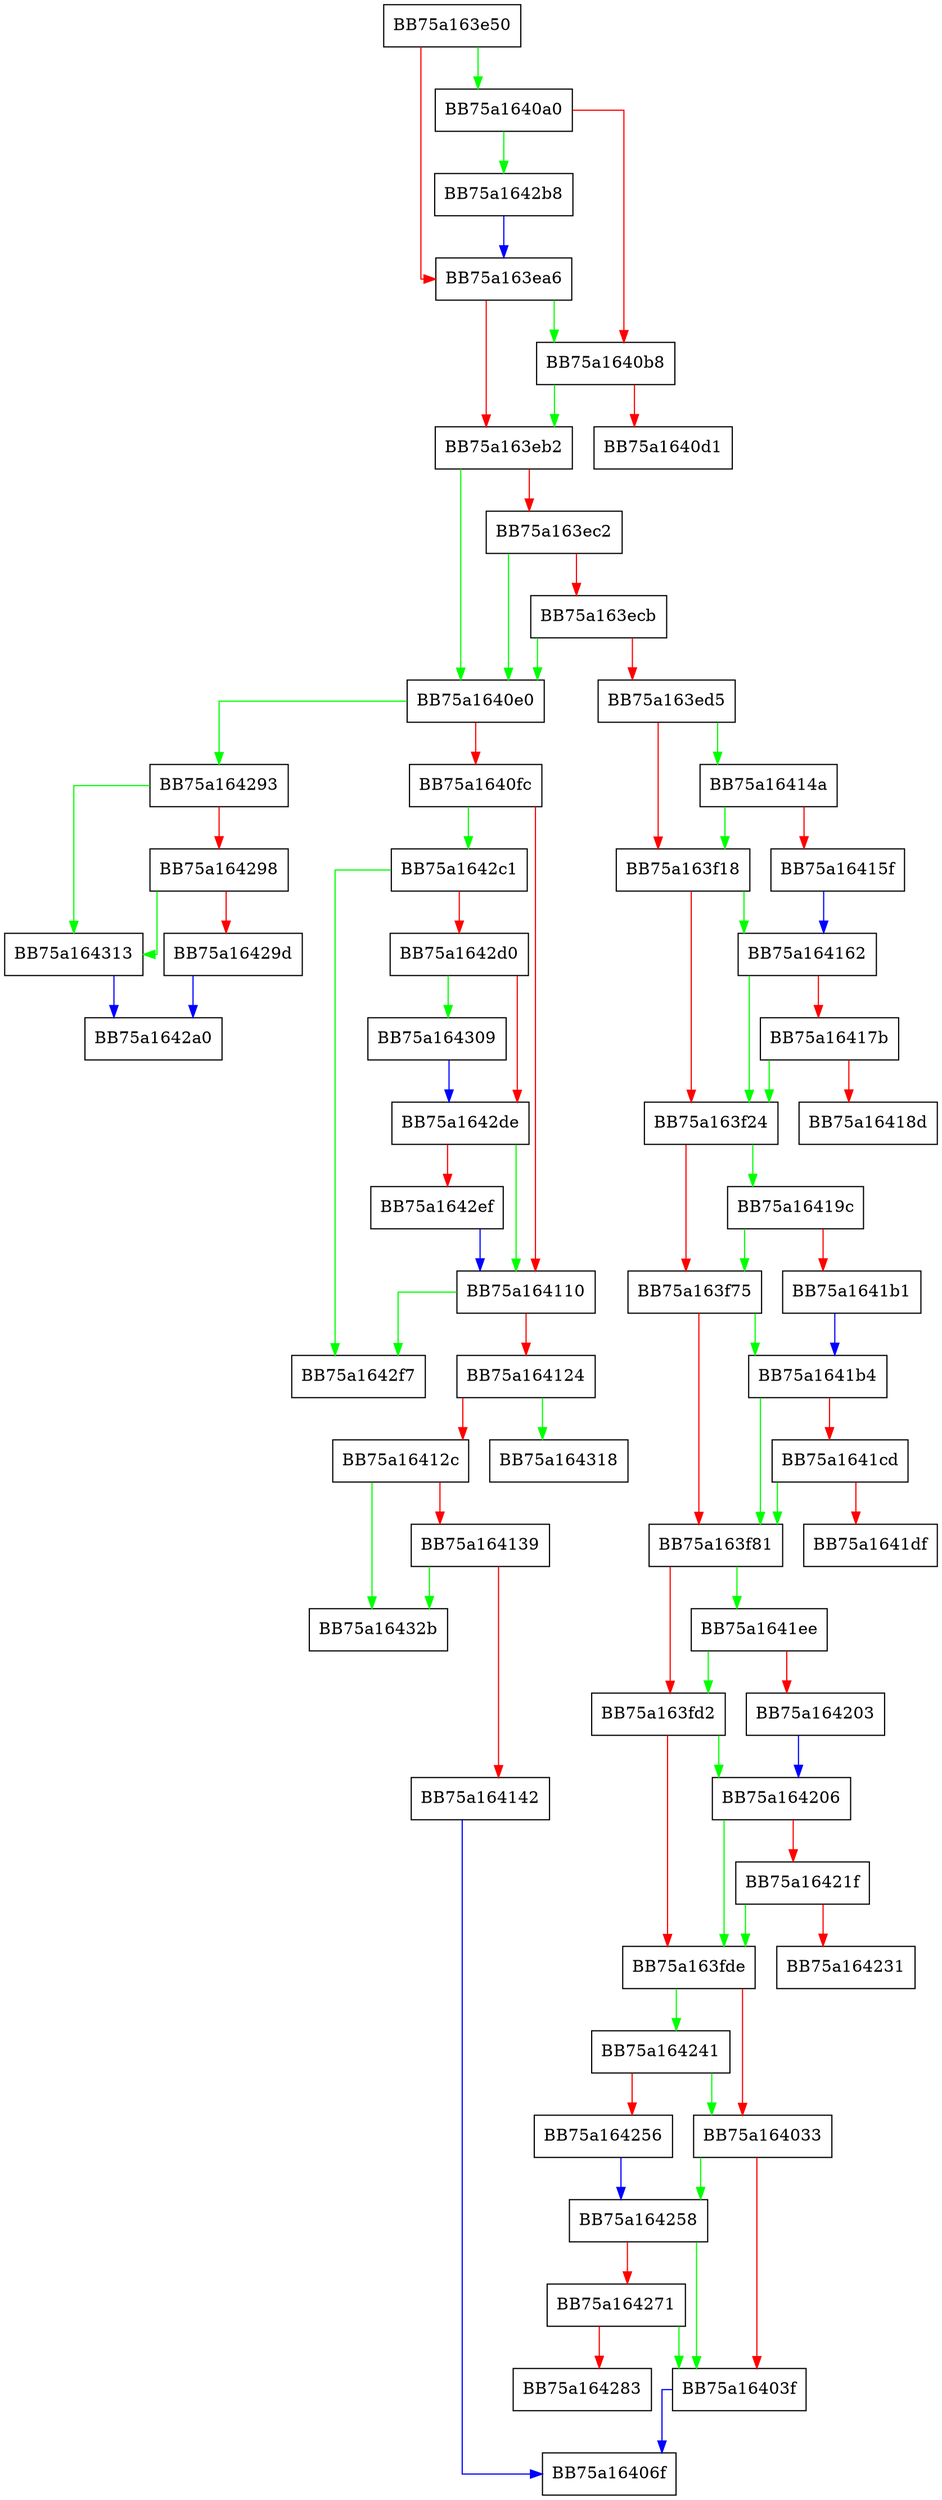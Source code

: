 digraph mp_lua_readu_u32 {
  node [shape="box"];
  graph [splines=ortho];
  BB75a163e50 -> BB75a1640a0 [color="green"];
  BB75a163e50 -> BB75a163ea6 [color="red"];
  BB75a163ea6 -> BB75a1640b8 [color="green"];
  BB75a163ea6 -> BB75a163eb2 [color="red"];
  BB75a163eb2 -> BB75a1640e0 [color="green"];
  BB75a163eb2 -> BB75a163ec2 [color="red"];
  BB75a163ec2 -> BB75a1640e0 [color="green"];
  BB75a163ec2 -> BB75a163ecb [color="red"];
  BB75a163ecb -> BB75a1640e0 [color="green"];
  BB75a163ecb -> BB75a163ed5 [color="red"];
  BB75a163ed5 -> BB75a16414a [color="green"];
  BB75a163ed5 -> BB75a163f18 [color="red"];
  BB75a163f18 -> BB75a164162 [color="green"];
  BB75a163f18 -> BB75a163f24 [color="red"];
  BB75a163f24 -> BB75a16419c [color="green"];
  BB75a163f24 -> BB75a163f75 [color="red"];
  BB75a163f75 -> BB75a1641b4 [color="green"];
  BB75a163f75 -> BB75a163f81 [color="red"];
  BB75a163f81 -> BB75a1641ee [color="green"];
  BB75a163f81 -> BB75a163fd2 [color="red"];
  BB75a163fd2 -> BB75a164206 [color="green"];
  BB75a163fd2 -> BB75a163fde [color="red"];
  BB75a163fde -> BB75a164241 [color="green"];
  BB75a163fde -> BB75a164033 [color="red"];
  BB75a164033 -> BB75a164258 [color="green"];
  BB75a164033 -> BB75a16403f [color="red"];
  BB75a16403f -> BB75a16406f [color="blue"];
  BB75a1640a0 -> BB75a1642b8 [color="green"];
  BB75a1640a0 -> BB75a1640b8 [color="red"];
  BB75a1640b8 -> BB75a163eb2 [color="green"];
  BB75a1640b8 -> BB75a1640d1 [color="red"];
  BB75a1640e0 -> BB75a164293 [color="green"];
  BB75a1640e0 -> BB75a1640fc [color="red"];
  BB75a1640fc -> BB75a1642c1 [color="green"];
  BB75a1640fc -> BB75a164110 [color="red"];
  BB75a164110 -> BB75a1642f7 [color="green"];
  BB75a164110 -> BB75a164124 [color="red"];
  BB75a164124 -> BB75a164318 [color="green"];
  BB75a164124 -> BB75a16412c [color="red"];
  BB75a16412c -> BB75a16432b [color="green"];
  BB75a16412c -> BB75a164139 [color="red"];
  BB75a164139 -> BB75a16432b [color="green"];
  BB75a164139 -> BB75a164142 [color="red"];
  BB75a164142 -> BB75a16406f [color="blue"];
  BB75a16414a -> BB75a163f18 [color="green"];
  BB75a16414a -> BB75a16415f [color="red"];
  BB75a16415f -> BB75a164162 [color="blue"];
  BB75a164162 -> BB75a163f24 [color="green"];
  BB75a164162 -> BB75a16417b [color="red"];
  BB75a16417b -> BB75a163f24 [color="green"];
  BB75a16417b -> BB75a16418d [color="red"];
  BB75a16419c -> BB75a163f75 [color="green"];
  BB75a16419c -> BB75a1641b1 [color="red"];
  BB75a1641b1 -> BB75a1641b4 [color="blue"];
  BB75a1641b4 -> BB75a163f81 [color="green"];
  BB75a1641b4 -> BB75a1641cd [color="red"];
  BB75a1641cd -> BB75a163f81 [color="green"];
  BB75a1641cd -> BB75a1641df [color="red"];
  BB75a1641ee -> BB75a163fd2 [color="green"];
  BB75a1641ee -> BB75a164203 [color="red"];
  BB75a164203 -> BB75a164206 [color="blue"];
  BB75a164206 -> BB75a163fde [color="green"];
  BB75a164206 -> BB75a16421f [color="red"];
  BB75a16421f -> BB75a163fde [color="green"];
  BB75a16421f -> BB75a164231 [color="red"];
  BB75a164241 -> BB75a164033 [color="green"];
  BB75a164241 -> BB75a164256 [color="red"];
  BB75a164256 -> BB75a164258 [color="blue"];
  BB75a164258 -> BB75a16403f [color="green"];
  BB75a164258 -> BB75a164271 [color="red"];
  BB75a164271 -> BB75a16403f [color="green"];
  BB75a164271 -> BB75a164283 [color="red"];
  BB75a164293 -> BB75a164313 [color="green"];
  BB75a164293 -> BB75a164298 [color="red"];
  BB75a164298 -> BB75a164313 [color="green"];
  BB75a164298 -> BB75a16429d [color="red"];
  BB75a16429d -> BB75a1642a0 [color="blue"];
  BB75a1642b8 -> BB75a163ea6 [color="blue"];
  BB75a1642c1 -> BB75a1642f7 [color="green"];
  BB75a1642c1 -> BB75a1642d0 [color="red"];
  BB75a1642d0 -> BB75a164309 [color="green"];
  BB75a1642d0 -> BB75a1642de [color="red"];
  BB75a1642de -> BB75a164110 [color="green"];
  BB75a1642de -> BB75a1642ef [color="red"];
  BB75a1642ef -> BB75a164110 [color="blue"];
  BB75a164309 -> BB75a1642de [color="blue"];
  BB75a164313 -> BB75a1642a0 [color="blue"];
}